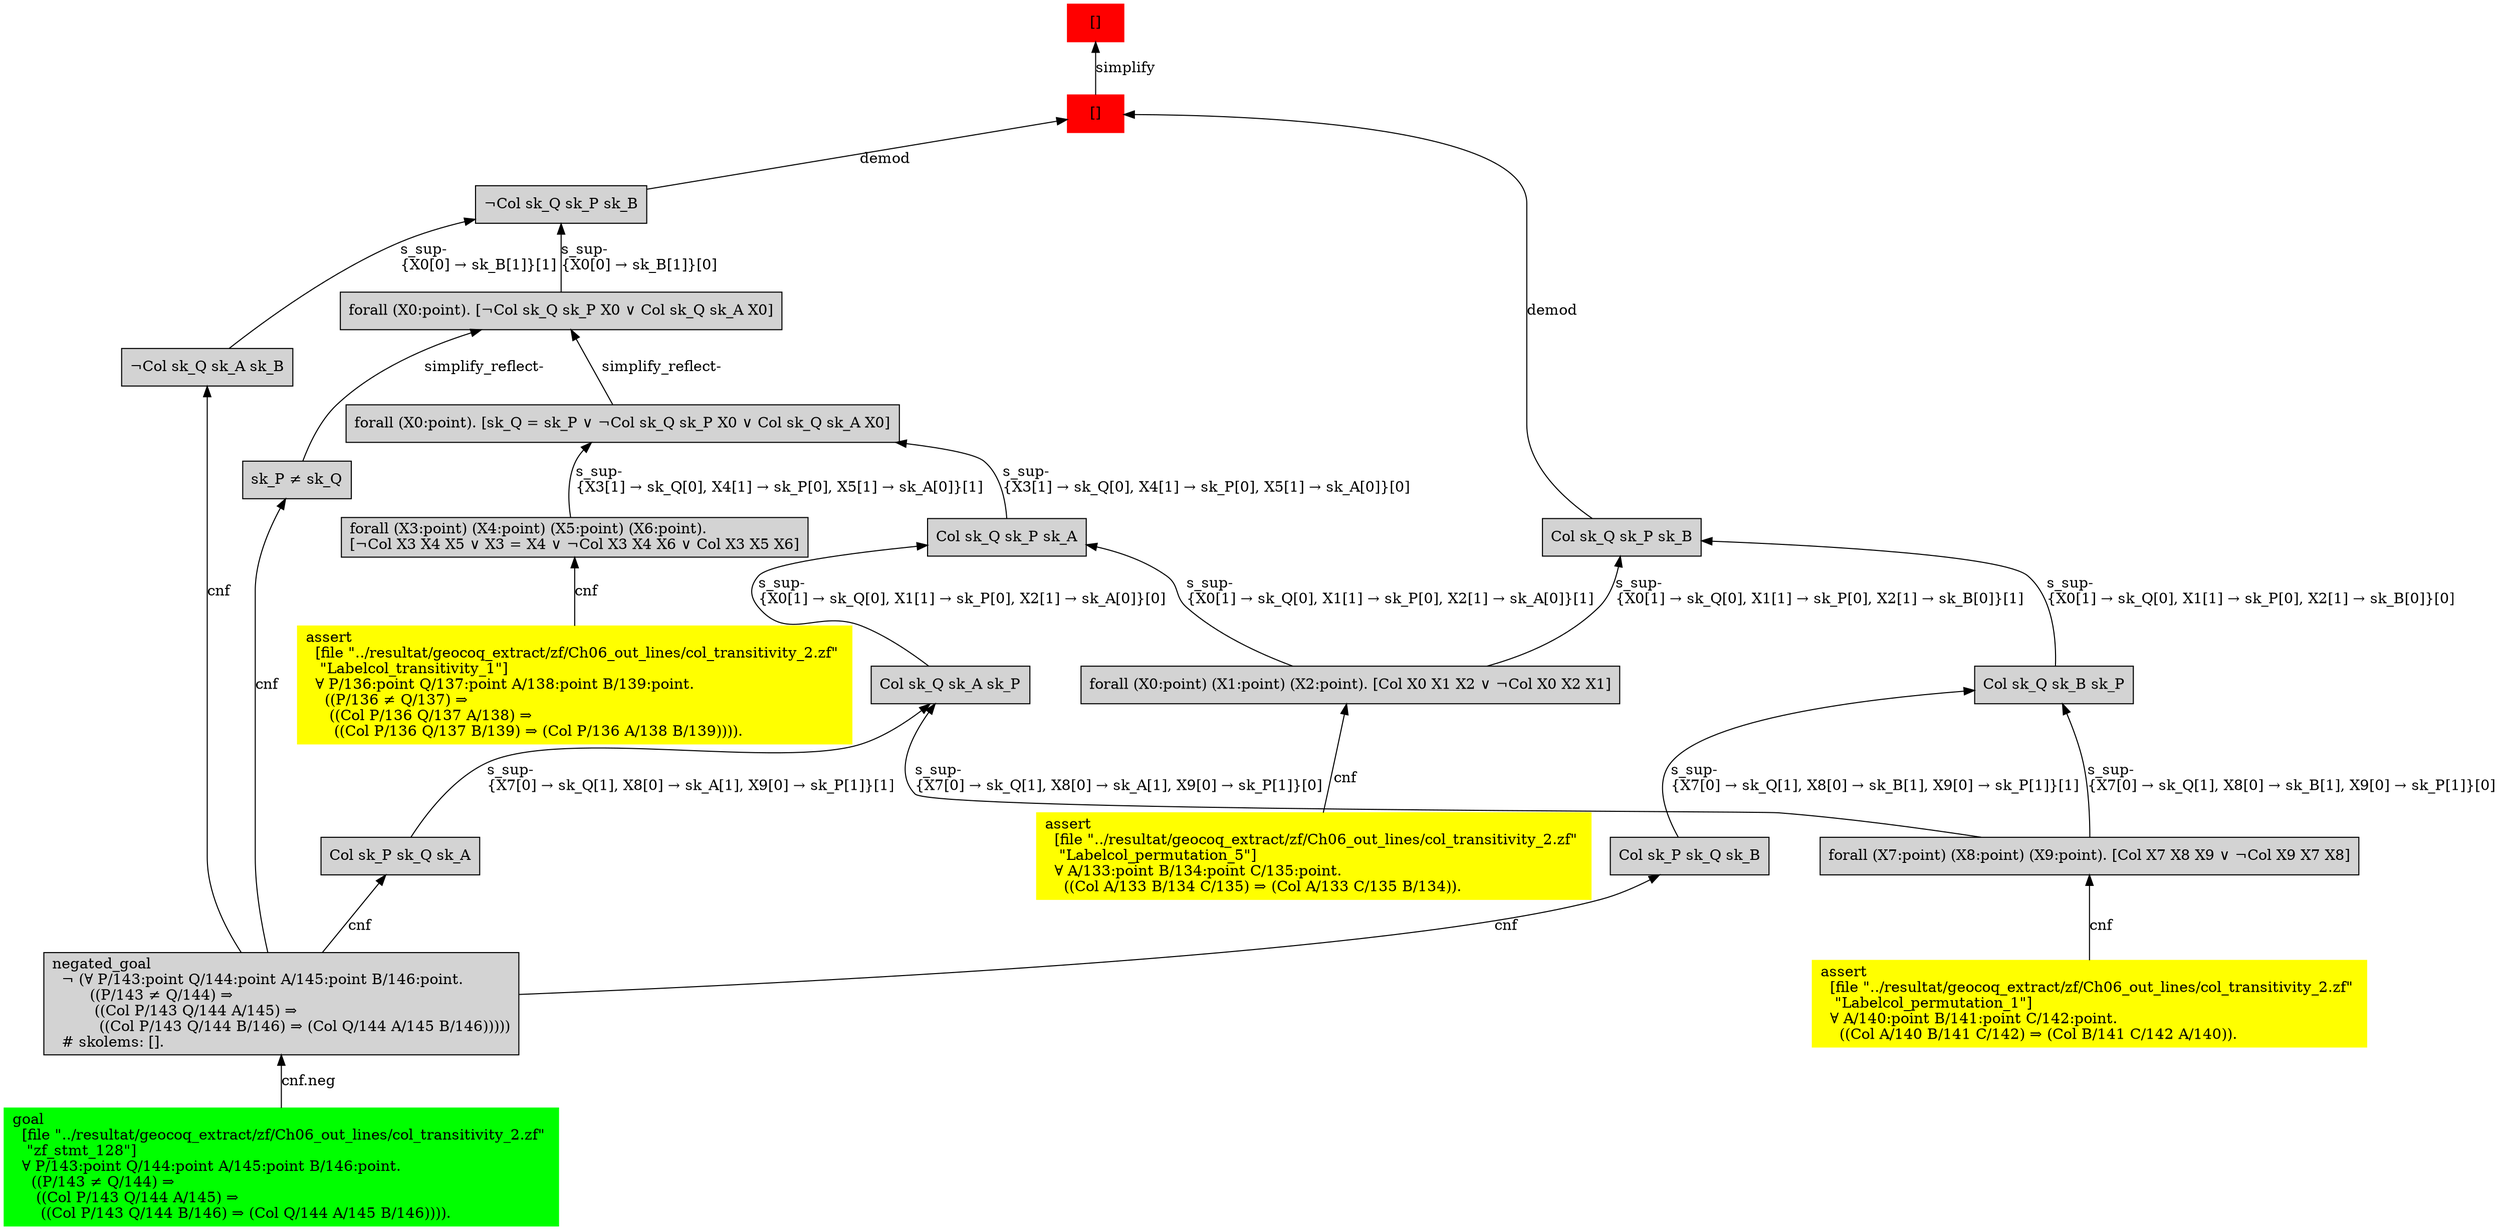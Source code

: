 digraph "unsat_graph" {
  vertex_0 [color=red, label="[]", shape=box, style=filled];
  vertex_0 -> vertex_1 [label="simplify", dir="back"];
  vertex_1 [color=red, label="[]", shape=box, style=filled];
  vertex_1 -> vertex_2 [label="demod", dir="back"];
  vertex_2 [shape=box, label="Col sk_Q sk_P sk_B\l", style=filled];
  vertex_2 -> vertex_3 [label="s_sup-\l\{X0[1] → sk_Q[0], X1[1] → sk_P[0], X2[1] → sk_B[0]\}[1]\l", dir="back"];
  vertex_3 [shape=box, label="forall (X0:point) (X1:point) (X2:point). [Col X0 X1 X2 ∨ ¬Col X0 X2 X1]\l", style=filled];
  vertex_3 -> vertex_4 [label="cnf", dir="back"];
  vertex_4 [color=yellow, shape=box, label="assert\l  [file \"../resultat/geocoq_extract/zf/Ch06_out_lines/col_transitivity_2.zf\" \l   \"Labelcol_permutation_5\"]\l  ∀ A/133:point B/134:point C/135:point.\l    ((Col A/133 B/134 C/135) ⇒ (Col A/133 C/135 B/134)).\l", style=filled];
  vertex_2 -> vertex_5 [label="s_sup-\l\{X0[1] → sk_Q[0], X1[1] → sk_P[0], X2[1] → sk_B[0]\}[0]\l", dir="back"];
  vertex_5 [shape=box, label="Col sk_Q sk_B sk_P\l", style=filled];
  vertex_5 -> vertex_6 [label="s_sup-\l\{X7[0] → sk_Q[1], X8[0] → sk_B[1], X9[0] → sk_P[1]\}[0]\l", dir="back"];
  vertex_6 [shape=box, label="forall (X7:point) (X8:point) (X9:point). [Col X7 X8 X9 ∨ ¬Col X9 X7 X8]\l", style=filled];
  vertex_6 -> vertex_7 [label="cnf", dir="back"];
  vertex_7 [color=yellow, shape=box, label="assert\l  [file \"../resultat/geocoq_extract/zf/Ch06_out_lines/col_transitivity_2.zf\" \l   \"Labelcol_permutation_1\"]\l  ∀ A/140:point B/141:point C/142:point.\l    ((Col A/140 B/141 C/142) ⇒ (Col B/141 C/142 A/140)).\l", style=filled];
  vertex_5 -> vertex_8 [label="s_sup-\l\{X7[0] → sk_Q[1], X8[0] → sk_B[1], X9[0] → sk_P[1]\}[1]\l", dir="back"];
  vertex_8 [shape=box, label="Col sk_P sk_Q sk_B\l", style=filled];
  vertex_8 -> vertex_9 [label="cnf", dir="back"];
  vertex_9 [shape=box, label="negated_goal\l  ¬ (∀ P/143:point Q/144:point A/145:point B/146:point.\l        ((P/143 ≠ Q/144) ⇒\l         ((Col P/143 Q/144 A/145) ⇒\l          ((Col P/143 Q/144 B/146) ⇒ (Col Q/144 A/145 B/146)))))\l  # skolems: [].\l", style=filled];
  vertex_9 -> vertex_10 [label="cnf.neg", dir="back"];
  vertex_10 [color=green, shape=box, label="goal\l  [file \"../resultat/geocoq_extract/zf/Ch06_out_lines/col_transitivity_2.zf\" \l   \"zf_stmt_128\"]\l  ∀ P/143:point Q/144:point A/145:point B/146:point.\l    ((P/143 ≠ Q/144) ⇒\l     ((Col P/143 Q/144 A/145) ⇒\l      ((Col P/143 Q/144 B/146) ⇒ (Col Q/144 A/145 B/146)))).\l", style=filled];
  vertex_1 -> vertex_11 [label="demod", dir="back"];
  vertex_11 [shape=box, label="¬Col sk_Q sk_P sk_B\l", style=filled];
  vertex_11 -> vertex_12 [label="s_sup-\l\{X0[0] → sk_B[1]\}[1]\l", dir="back"];
  vertex_12 [shape=box, label="¬Col sk_Q sk_A sk_B\l", style=filled];
  vertex_12 -> vertex_9 [label="cnf", dir="back"];
  vertex_11 -> vertex_13 [label="s_sup-\l\{X0[0] → sk_B[1]\}[0]\l", dir="back"];
  vertex_13 [shape=box, label="forall (X0:point). [¬Col sk_Q sk_P X0 ∨ Col sk_Q sk_A X0]\l", style=filled];
  vertex_13 -> vertex_14 [label="simplify_reflect-", dir="back"];
  vertex_14 [shape=box, label="sk_P ≠ sk_Q\l", style=filled];
  vertex_14 -> vertex_9 [label="cnf", dir="back"];
  vertex_13 -> vertex_15 [label="simplify_reflect-", dir="back"];
  vertex_15 [shape=box, label="forall (X0:point). [sk_Q = sk_P ∨ ¬Col sk_Q sk_P X0 ∨ Col sk_Q sk_A X0]\l", style=filled];
  vertex_15 -> vertex_16 [label="s_sup-\l\{X3[1] → sk_Q[0], X4[1] → sk_P[0], X5[1] → sk_A[0]\}[1]\l", dir="back"];
  vertex_16 [shape=box, label="forall (X3:point) (X4:point) (X5:point) (X6:point).\l[¬Col X3 X4 X5 ∨ X3 = X4 ∨ ¬Col X3 X4 X6 ∨ Col X3 X5 X6]\l", style=filled];
  vertex_16 -> vertex_17 [label="cnf", dir="back"];
  vertex_17 [color=yellow, shape=box, label="assert\l  [file \"../resultat/geocoq_extract/zf/Ch06_out_lines/col_transitivity_2.zf\" \l   \"Labelcol_transitivity_1\"]\l  ∀ P/136:point Q/137:point A/138:point B/139:point.\l    ((P/136 ≠ Q/137) ⇒\l     ((Col P/136 Q/137 A/138) ⇒\l      ((Col P/136 Q/137 B/139) ⇒ (Col P/136 A/138 B/139)))).\l", style=filled];
  vertex_15 -> vertex_18 [label="s_sup-\l\{X3[1] → sk_Q[0], X4[1] → sk_P[0], X5[1] → sk_A[0]\}[0]\l", dir="back"];
  vertex_18 [shape=box, label="Col sk_Q sk_P sk_A\l", style=filled];
  vertex_18 -> vertex_3 [label="s_sup-\l\{X0[1] → sk_Q[0], X1[1] → sk_P[0], X2[1] → sk_A[0]\}[1]\l", dir="back"];
  vertex_18 -> vertex_19 [label="s_sup-\l\{X0[1] → sk_Q[0], X1[1] → sk_P[0], X2[1] → sk_A[0]\}[0]\l", dir="back"];
  vertex_19 [shape=box, label="Col sk_Q sk_A sk_P\l", style=filled];
  vertex_19 -> vertex_6 [label="s_sup-\l\{X7[0] → sk_Q[1], X8[0] → sk_A[1], X9[0] → sk_P[1]\}[0]\l", dir="back"];
  vertex_19 -> vertex_20 [label="s_sup-\l\{X7[0] → sk_Q[1], X8[0] → sk_A[1], X9[0] → sk_P[1]\}[1]\l", dir="back"];
  vertex_20 [shape=box, label="Col sk_P sk_Q sk_A\l", style=filled];
  vertex_20 -> vertex_9 [label="cnf", dir="back"];
  }


